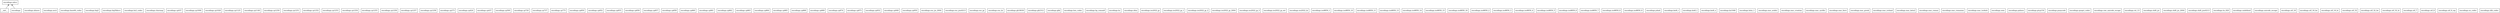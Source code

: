 digraph "packages_." {
charset="utf-8"
rankdir=BT
"0" [label="__init__", shape="box"];
"1" [label="encodings", shape="box"];
"2" [label="encodings.aliases", shape="box"];
"3" [label="encodings.ascii", shape="box"];
"4" [label="encodings.base64_codec", shape="box"];
"5" [label="encodings.big5", shape="box"];
"6" [label="encodings.big5hkscs", shape="box"];
"7" [label="encodings.bz2_codec", shape="box"];
"8" [label="encodings.charmap", shape="box"];
"9" [label="encodings.cp037", shape="box"];
"10" [label="encodings.cp1006", shape="box"];
"11" [label="encodings.cp1026", shape="box"];
"12" [label="encodings.cp1125", shape="box"];
"13" [label="encodings.cp1140", shape="box"];
"14" [label="encodings.cp1250", shape="box"];
"15" [label="encodings.cp1251", shape="box"];
"16" [label="encodings.cp1252", shape="box"];
"17" [label="encodings.cp1253", shape="box"];
"18" [label="encodings.cp1254", shape="box"];
"19" [label="encodings.cp1255", shape="box"];
"20" [label="encodings.cp1256", shape="box"];
"21" [label="encodings.cp1257", shape="box"];
"22" [label="encodings.cp1258", shape="box"];
"23" [label="encodings.cp273", shape="box"];
"24" [label="encodings.cp424", shape="box"];
"25" [label="encodings.cp437", shape="box"];
"26" [label="encodings.cp500", shape="box"];
"27" [label="encodings.cp720", shape="box"];
"28" [label="encodings.cp737", shape="box"];
"29" [label="encodings.cp775", shape="box"];
"30" [label="encodings.cp850", shape="box"];
"31" [label="encodings.cp852", shape="box"];
"32" [label="encodings.cp855", shape="box"];
"33" [label="encodings.cp856", shape="box"];
"34" [label="encodings.cp857", shape="box"];
"35" [label="encodings.cp858", shape="box"];
"36" [label="encodings.cp860", shape="box"];
"37" [label="encodings.cp861", shape="box"];
"38" [label="encodings.cp862", shape="box"];
"39" [label="encodings.cp863", shape="box"];
"40" [label="encodings.cp864", shape="box"];
"41" [label="encodings.cp865", shape="box"];
"42" [label="encodings.cp866", shape="box"];
"43" [label="encodings.cp869", shape="box"];
"44" [label="encodings.cp874", shape="box"];
"45" [label="encodings.cp875", shape="box"];
"46" [label="encodings.cp932", shape="box"];
"47" [label="encodings.cp949", shape="box"];
"48" [label="encodings.cp950", shape="box"];
"49" [label="encodings.euc_jis_2004", shape="box"];
"50" [label="encodings.euc_jisx0213", shape="box"];
"51" [label="encodings.euc_jp", shape="box"];
"52" [label="encodings.euc_kr", shape="box"];
"53" [label="encodings.gb18030", shape="box"];
"54" [label="encodings.gb2312", shape="box"];
"55" [label="encodings.gbk", shape="box"];
"56" [label="encodings.hex_codec", shape="box"];
"57" [label="encodings.hp_roman8", shape="box"];
"58" [label="encodings.hz", shape="box"];
"59" [label="encodings.idna", shape="box"];
"60" [label="encodings.iso2022_jp", shape="box"];
"61" [label="encodings.iso2022_jp_1", shape="box"];
"62" [label="encodings.iso2022_jp_2", shape="box"];
"63" [label="encodings.iso2022_jp_2004", shape="box"];
"64" [label="encodings.iso2022_jp_3", shape="box"];
"65" [label="encodings.iso2022_jp_ext", shape="box"];
"66" [label="encodings.iso2022_kr", shape="box"];
"67" [label="encodings.iso8859_1", shape="box"];
"68" [label="encodings.iso8859_10", shape="box"];
"69" [label="encodings.iso8859_11", shape="box"];
"70" [label="encodings.iso8859_13", shape="box"];
"71" [label="encodings.iso8859_14", shape="box"];
"72" [label="encodings.iso8859_15", shape="box"];
"73" [label="encodings.iso8859_16", shape="box"];
"74" [label="encodings.iso8859_2", shape="box"];
"75" [label="encodings.iso8859_3", shape="box"];
"76" [label="encodings.iso8859_4", shape="box"];
"77" [label="encodings.iso8859_5", shape="box"];
"78" [label="encodings.iso8859_6", shape="box"];
"79" [label="encodings.iso8859_7", shape="box"];
"80" [label="encodings.iso8859_8", shape="box"];
"81" [label="encodings.iso8859_9", shape="box"];
"82" [label="encodings.johab", shape="box"];
"83" [label="encodings.koi8_r", shape="box"];
"84" [label="encodings.koi8_t", shape="box"];
"85" [label="encodings.koi8_u", shape="box"];
"86" [label="encodings.kz1048", shape="box"];
"87" [label="encodings.latin_1", shape="box"];
"88" [label="encodings.mac_arabic", shape="box"];
"89" [label="encodings.mac_croatian", shape="box"];
"90" [label="encodings.mac_cyrillic", shape="box"];
"91" [label="encodings.mac_farsi", shape="box"];
"92" [label="encodings.mac_greek", shape="box"];
"93" [label="encodings.mac_iceland", shape="box"];
"94" [label="encodings.mac_latin2", shape="box"];
"95" [label="encodings.mac_roman", shape="box"];
"96" [label="encodings.mac_romanian", shape="box"];
"97" [label="encodings.mac_turkish", shape="box"];
"98" [label="encodings.mbcs", shape="box"];
"99" [label="encodings.oem", shape="box"];
"100" [label="encodings.palmos", shape="box"];
"101" [label="encodings.ptcp154", shape="box"];
"102" [label="encodings.punycode", shape="box"];
"103" [label="encodings.quopri_codec", shape="box"];
"104" [label="encodings.raw_unicode_escape", shape="box"];
"105" [label="encodings.rot_13", shape="box"];
"106" [label="encodings.shift_jis", shape="box"];
"107" [label="encodings.shift_jis_2004", shape="box"];
"108" [label="encodings.shift_jisx0213", shape="box"];
"109" [label="encodings.tis_620", shape="box"];
"110" [label="encodings.undefined", shape="box"];
"111" [label="encodings.unicode_escape", shape="box"];
"112" [label="encodings.utf_16", shape="box"];
"113" [label="encodings.utf_16_be", shape="box"];
"114" [label="encodings.utf_16_le", shape="box"];
"115" [label="encodings.utf_32", shape="box"];
"116" [label="encodings.utf_32_be", shape="box"];
"117" [label="encodings.utf_32_le", shape="box"];
"118" [label="encodings.utf_7", shape="box"];
"119" [label="encodings.utf_8", shape="box"];
"120" [label="encodings.utf_8_sig", shape="box"];
"121" [label="encodings.uu_codec", shape="box"];
"122" [label="encodings.zlib_codec", shape="box"];
"0" -> "98" [arrowhead="open", arrowtail="none"];
"1" -> "98" [arrowhead="open", arrowtail="none"];
}
